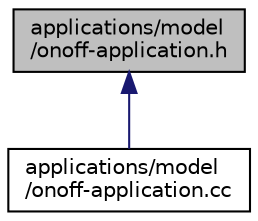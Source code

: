digraph "applications/model/onoff-application.h"
{
  edge [fontname="Helvetica",fontsize="10",labelfontname="Helvetica",labelfontsize="10"];
  node [fontname="Helvetica",fontsize="10",shape=record];
  Node1 [label="applications/model\l/onoff-application.h",height=0.2,width=0.4,color="black", fillcolor="grey75", style="filled", fontcolor="black"];
  Node1 -> Node2 [dir="back",color="midnightblue",fontsize="10",style="solid"];
  Node2 [label="applications/model\l/onoff-application.cc",height=0.2,width=0.4,color="black", fillcolor="white", style="filled",URL="$d7/dba/onoff-application_8cc.html"];
}
